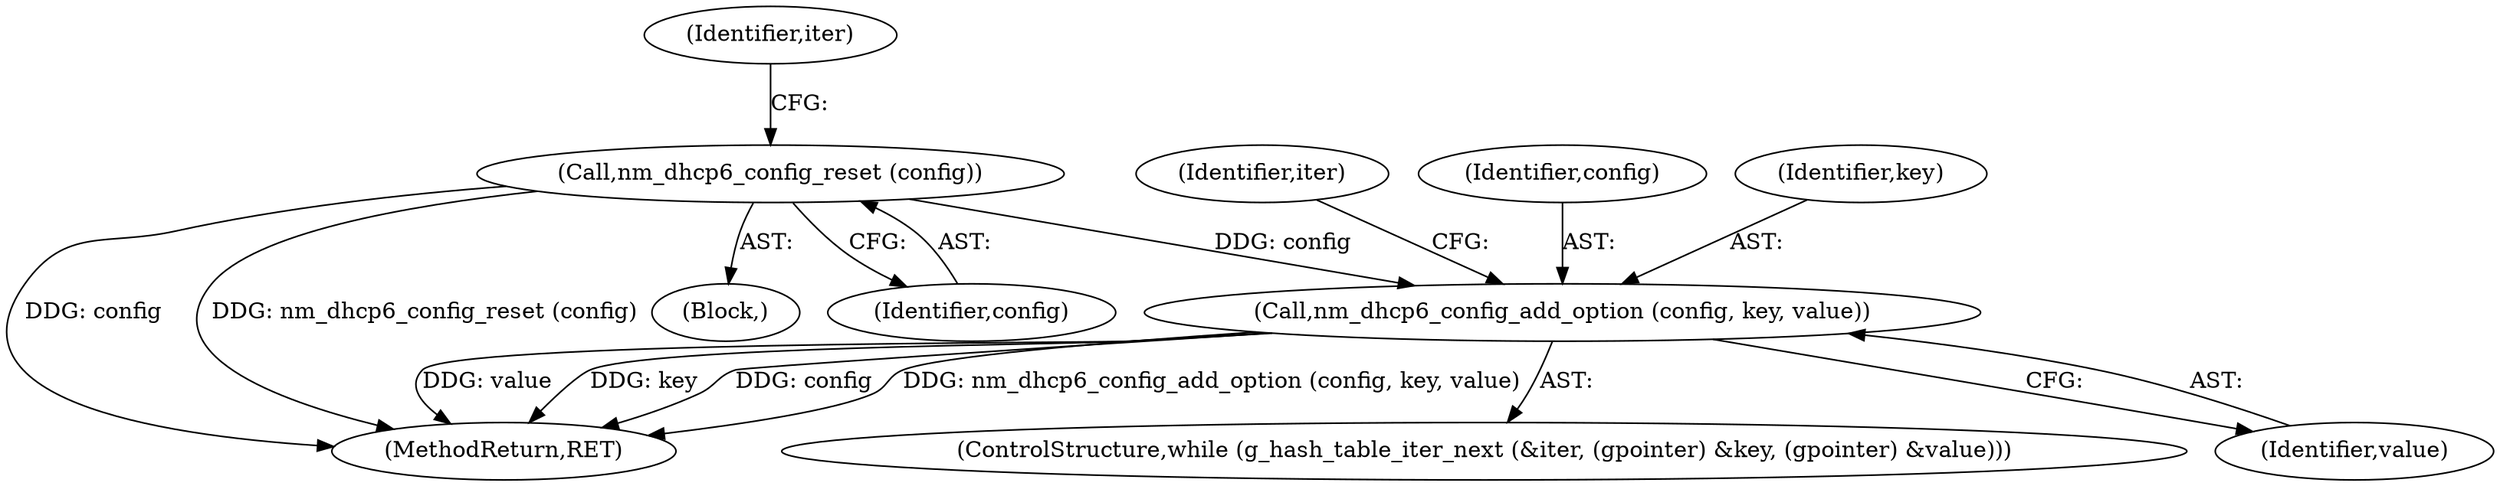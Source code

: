 digraph "0_NetworkManager_d5fc88e573fa58b93034b04d35a2454f5d28cad9@pointer" {
"1006396" [label="(Call,nm_dhcp6_config_add_option (config, key, value))"];
"1006378" [label="(Call,nm_dhcp6_config_reset (config))"];
"1006387" [label="(Identifier,iter)"];
"1006396" [label="(Call,nm_dhcp6_config_add_option (config, key, value))"];
"1006378" [label="(Call,nm_dhcp6_config_reset (config))"];
"1006374" [label="(Block,)"];
"1006379" [label="(Identifier,config)"];
"1006399" [label="(Identifier,value)"];
"1007368" [label="(MethodReturn,RET)"];
"1006397" [label="(Identifier,config)"];
"1006384" [label="(ControlStructure,while (g_hash_table_iter_next (&iter, (gpointer) &key, (gpointer) &value)))"];
"1006382" [label="(Identifier,iter)"];
"1006398" [label="(Identifier,key)"];
"1006396" -> "1006384"  [label="AST: "];
"1006396" -> "1006399"  [label="CFG: "];
"1006397" -> "1006396"  [label="AST: "];
"1006398" -> "1006396"  [label="AST: "];
"1006399" -> "1006396"  [label="AST: "];
"1006387" -> "1006396"  [label="CFG: "];
"1006396" -> "1007368"  [label="DDG: value"];
"1006396" -> "1007368"  [label="DDG: key"];
"1006396" -> "1007368"  [label="DDG: config"];
"1006396" -> "1007368"  [label="DDG: nm_dhcp6_config_add_option (config, key, value)"];
"1006378" -> "1006396"  [label="DDG: config"];
"1006378" -> "1006374"  [label="AST: "];
"1006378" -> "1006379"  [label="CFG: "];
"1006379" -> "1006378"  [label="AST: "];
"1006382" -> "1006378"  [label="CFG: "];
"1006378" -> "1007368"  [label="DDG: config"];
"1006378" -> "1007368"  [label="DDG: nm_dhcp6_config_reset (config)"];
}
